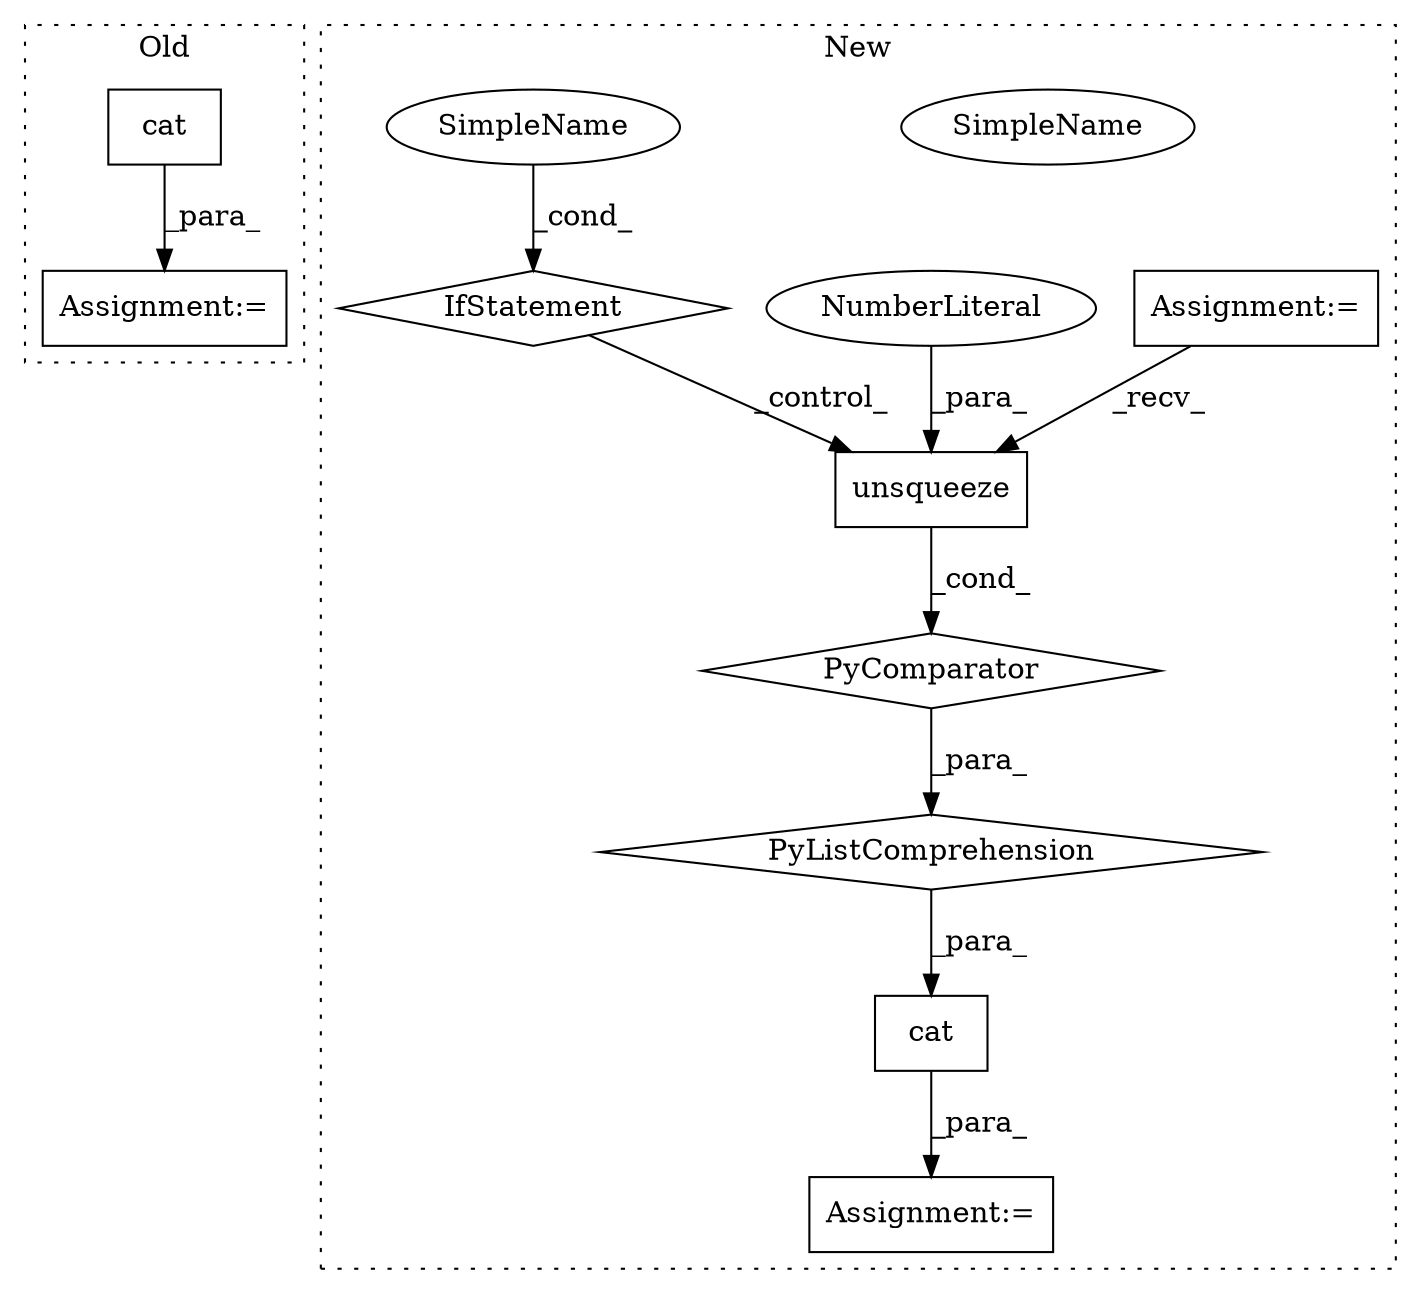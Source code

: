 digraph G {
subgraph cluster0 {
1 [label="cat" a="32" s="4121,4132" l="4,1" shape="box"];
6 [label="Assignment:=" a="7" s="4114" l="1" shape="box"];
label = "Old";
style="dotted";
}
subgraph cluster1 {
2 [label="PyListComprehension" a="109" s="4133" l="103" shape="diamond"];
3 [label="PyComparator" a="113" s="4205" l="23" shape="diamond"];
4 [label="Assignment:=" a="7" s="4205" l="23" shape="box"];
5 [label="Assignment:=" a="7" s="4111" l="1" shape="box"];
7 [label="cat" a="32" s="4118,4236" l="15,-5" shape="box"];
8 [label="unsqueeze" a="32" s="4135,4146" l="10,1" shape="box"];
9 [label="IfStatement" a="25" s="4205" l="23" shape="diamond"];
10 [label="SimpleName" a="42" s="4223" l="5" shape="ellipse"];
11 [label="NumberLiteral" a="34" s="4145" l="1" shape="ellipse"];
12 [label="SimpleName" a="42" s="4223" l="5" shape="ellipse"];
label = "New";
style="dotted";
}
1 -> 6 [label="_para_"];
2 -> 7 [label="_para_"];
3 -> 2 [label="_para_"];
4 -> 8 [label="_recv_"];
7 -> 5 [label="_para_"];
8 -> 3 [label="_cond_"];
9 -> 8 [label="_control_"];
11 -> 8 [label="_para_"];
12 -> 9 [label="_cond_"];
}